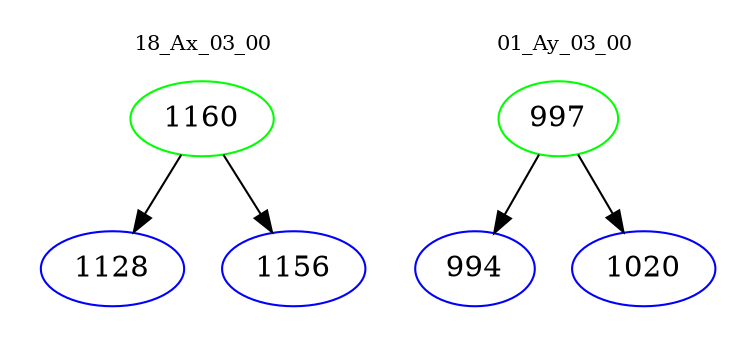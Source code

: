 digraph{
subgraph cluster_0 {
color = white
label = "18_Ax_03_00";
fontsize=10;
T0_1160 [label="1160", color="green"]
T0_1160 -> T0_1128 [color="black"]
T0_1128 [label="1128", color="blue"]
T0_1160 -> T0_1156 [color="black"]
T0_1156 [label="1156", color="blue"]
}
subgraph cluster_1 {
color = white
label = "01_Ay_03_00";
fontsize=10;
T1_997 [label="997", color="green"]
T1_997 -> T1_994 [color="black"]
T1_994 [label="994", color="blue"]
T1_997 -> T1_1020 [color="black"]
T1_1020 [label="1020", color="blue"]
}
}

